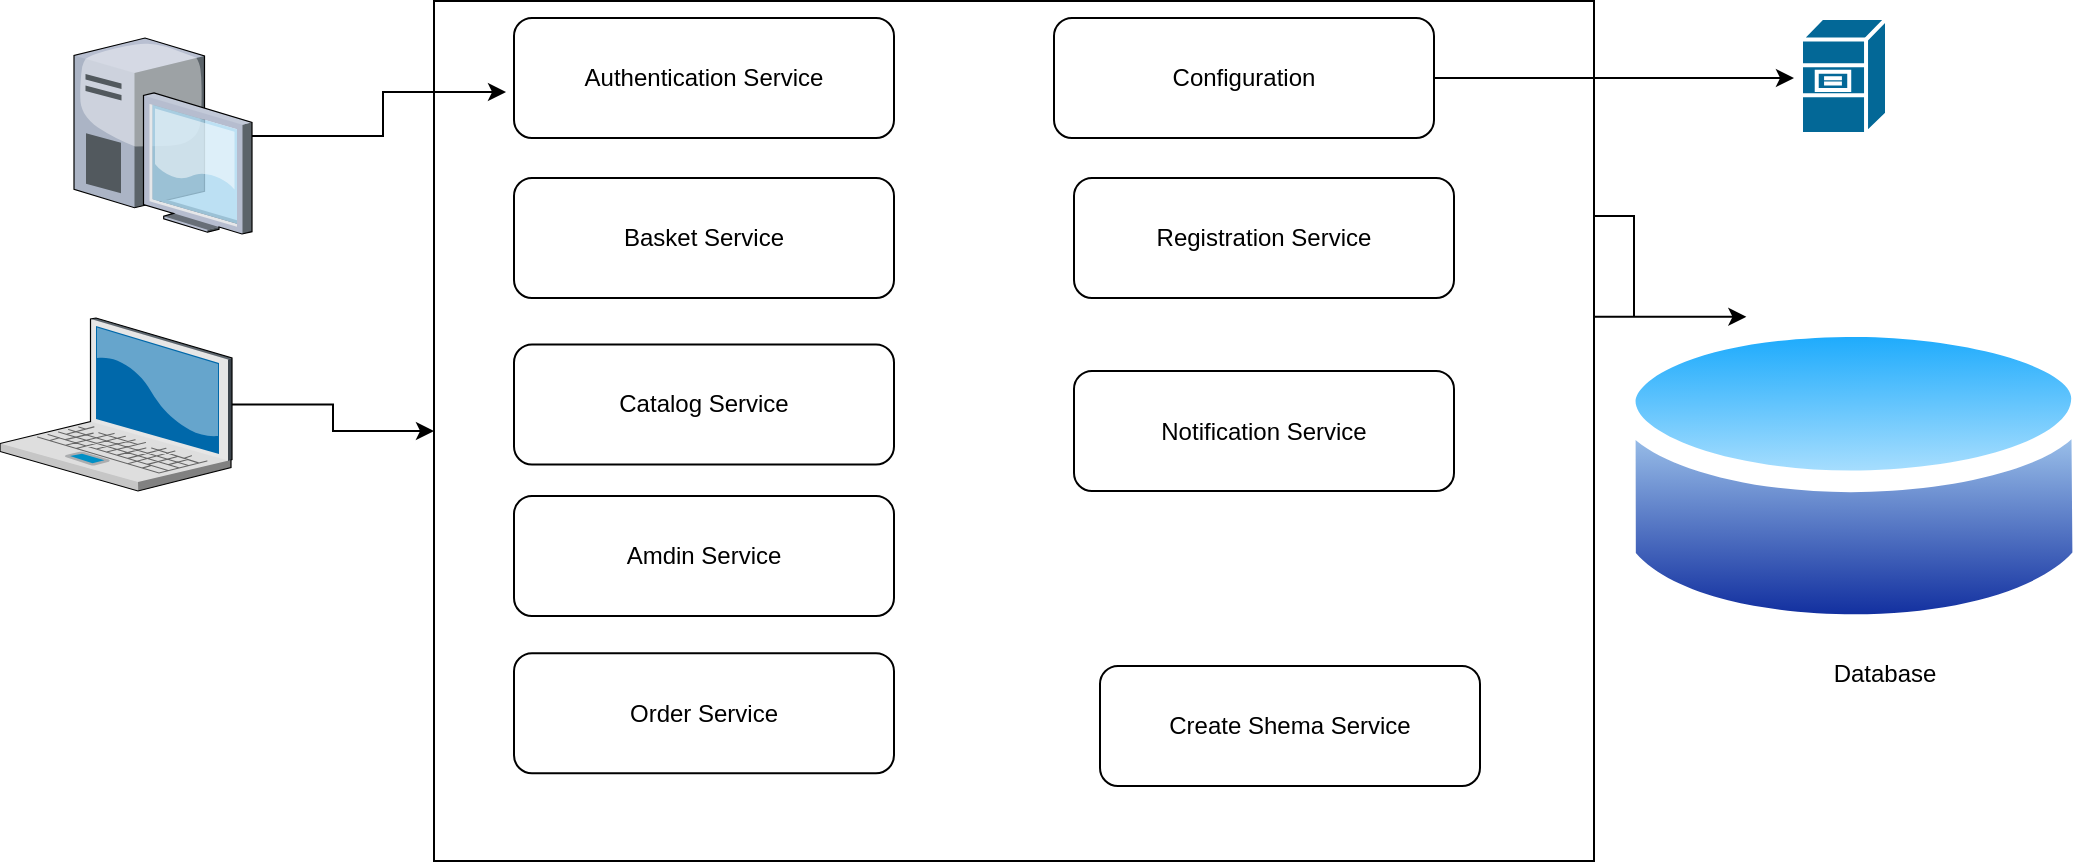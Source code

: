 <mxfile version="12.4.8" type="device"><diagram name="Page-1" id="822b0af5-4adb-64df-f703-e8dfc1f81529"><mxGraphModel dx="1422" dy="1612" grid="1" gridSize="10" guides="1" tooltips="1" connect="1" arrows="1" fold="1" page="1" pageScale="1" pageWidth="1100" pageHeight="850" background="#ffffff" math="0" shadow="0"><root><mxCell id="0"/><mxCell id="1" parent="0"/><mxCell id="XCz-FX9KJCTT_nPaPujc-24" style="edgeStyle=orthogonalEdgeStyle;rounded=0;orthogonalLoop=1;jettySize=auto;html=1;exitX=1;exitY=0.25;exitDx=0;exitDy=0;entryX=0.25;entryY=0;entryDx=0;entryDy=0;" edge="1" parent="1" source="XCz-FX9KJCTT_nPaPujc-23" target="zgjucB2pftw910qXfgDH-7"><mxGeometry relative="1" as="geometry"><mxPoint x="840" y="-341" as="targetPoint"/></mxGeometry></mxCell><mxCell id="XCz-FX9KJCTT_nPaPujc-23" value="" style="rounded=0;whiteSpace=wrap;html=1;" vertex="1" parent="1"><mxGeometry x="240" y="-448.5" width="580" height="430" as="geometry"/></mxCell><mxCell id="XCz-FX9KJCTT_nPaPujc-22" style="edgeStyle=orthogonalEdgeStyle;rounded=0;orthogonalLoop=1;jettySize=auto;html=1;" edge="1" parent="1" source="zgjucB2pftw910qXfgDH-4" target="XCz-FX9KJCTT_nPaPujc-23"><mxGeometry relative="1" as="geometry"><mxPoint x="230" y="-400" as="targetPoint"/></mxGeometry></mxCell><mxCell id="zgjucB2pftw910qXfgDH-4" value="" style="verticalLabelPosition=bottom;aspect=fixed;html=1;verticalAlign=top;strokeColor=none;align=center;outlineConnect=0;shape=mxgraph.citrix.laptop_2;" parent="1" vertex="1"><mxGeometry x="23" y="-290" width="116" height="86.5" as="geometry"/></mxCell><mxCell id="XCz-FX9KJCTT_nPaPujc-21" style="edgeStyle=orthogonalEdgeStyle;rounded=0;orthogonalLoop=1;jettySize=auto;html=1;entryX=-0.021;entryY=0.617;entryDx=0;entryDy=0;entryPerimeter=0;" edge="1" parent="1" source="zgjucB2pftw910qXfgDH-6" target="XCz-FX9KJCTT_nPaPujc-2"><mxGeometry relative="1" as="geometry"/></mxCell><mxCell id="zgjucB2pftw910qXfgDH-6" value="" style="verticalLabelPosition=bottom;aspect=fixed;html=1;verticalAlign=top;strokeColor=none;align=center;outlineConnect=0;shape=mxgraph.citrix.desktop;" parent="1" vertex="1"><mxGeometry x="60" y="-430" width="89" height="98" as="geometry"/></mxCell><mxCell id="zgjucB2pftw910qXfgDH-7" value="" style="aspect=fixed;perimeter=ellipsePerimeter;html=1;align=center;shadow=0;dashed=0;spacingTop=3;image;image=img/lib/active_directory/database.svg;" parent="1" vertex="1"><mxGeometry x="830" y="-300" width="240" height="177.62" as="geometry"/></mxCell><mxCell id="zgjucB2pftw910qXfgDH-8" value="Database" style="text;html=1;align=center;verticalAlign=middle;resizable=0;points=[];autosize=1;" parent="1" vertex="1"><mxGeometry x="930" y="-122.38" width="70" height="20" as="geometry"/></mxCell><mxCell id="XCz-FX9KJCTT_nPaPujc-18" style="edgeStyle=orthogonalEdgeStyle;rounded=0;orthogonalLoop=1;jettySize=auto;html=1;" edge="1" parent="1" source="XCz-FX9KJCTT_nPaPujc-1"><mxGeometry relative="1" as="geometry"><mxPoint x="920" y="-410" as="targetPoint"/></mxGeometry></mxCell><mxCell id="XCz-FX9KJCTT_nPaPujc-1" value="Configuration" style="rounded=1;whiteSpace=wrap;html=1;" vertex="1" parent="1"><mxGeometry x="550" y="-440" width="190" height="60" as="geometry"/></mxCell><mxCell id="XCz-FX9KJCTT_nPaPujc-2" value="Authentication Service" style="rounded=1;whiteSpace=wrap;html=1;" vertex="1" parent="1"><mxGeometry x="280" y="-440" width="190" height="60" as="geometry"/></mxCell><mxCell id="XCz-FX9KJCTT_nPaPujc-5" value="Catalog Service" style="rounded=1;whiteSpace=wrap;html=1;" vertex="1" parent="1"><mxGeometry x="280" y="-276.75" width="190" height="60" as="geometry"/></mxCell><mxCell id="XCz-FX9KJCTT_nPaPujc-6" value="Basket Service" style="rounded=1;whiteSpace=wrap;html=1;" vertex="1" parent="1"><mxGeometry x="280" y="-360" width="190" height="60" as="geometry"/></mxCell><mxCell id="XCz-FX9KJCTT_nPaPujc-8" value="Create Shema Service" style="rounded=1;whiteSpace=wrap;html=1;" vertex="1" parent="1"><mxGeometry x="573" y="-116" width="190" height="60" as="geometry"/></mxCell><mxCell id="XCz-FX9KJCTT_nPaPujc-9" value="Notification Service" style="rounded=1;whiteSpace=wrap;html=1;" vertex="1" parent="1"><mxGeometry x="560" y="-263.5" width="190" height="60" as="geometry"/></mxCell><mxCell id="XCz-FX9KJCTT_nPaPujc-10" value="Order Service" style="rounded=1;whiteSpace=wrap;html=1;" vertex="1" parent="1"><mxGeometry x="280" y="-122.38" width="190" height="60" as="geometry"/></mxCell><mxCell id="XCz-FX9KJCTT_nPaPujc-11" value="Amdin Service" style="rounded=1;whiteSpace=wrap;html=1;" vertex="1" parent="1"><mxGeometry x="280" y="-201" width="190" height="60" as="geometry"/></mxCell><mxCell id="XCz-FX9KJCTT_nPaPujc-12" value="" style="shape=mxgraph.cisco.servers.file_server;html=1;dashed=0;fillColor=#036897;strokeColor=#ffffff;strokeWidth=2;verticalLabelPosition=bottom;verticalAlign=top" vertex="1" parent="1"><mxGeometry x="923.5" y="-440" width="43" height="58" as="geometry"/></mxCell><mxCell id="XCz-FX9KJCTT_nPaPujc-13" value="Registration Service" style="rounded=1;whiteSpace=wrap;html=1;" vertex="1" parent="1"><mxGeometry x="560" y="-360" width="190" height="60" as="geometry"/></mxCell></root></mxGraphModel></diagram></mxfile>